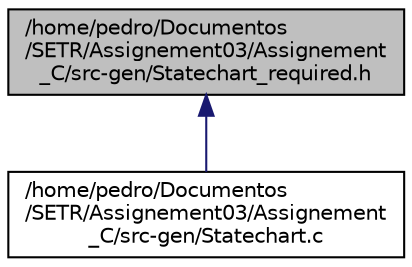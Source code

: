 digraph "/home/pedro/Documentos/SETR/Assignement03/Assignement_C/src-gen/Statechart_required.h"
{
 // LATEX_PDF_SIZE
  edge [fontname="Helvetica",fontsize="10",labelfontname="Helvetica",labelfontsize="10"];
  node [fontname="Helvetica",fontsize="10",shape=record];
  Node1 [label="/home/pedro/Documentos\l/SETR/Assignement03/Assignement\l_C/src-gen/Statechart_required.h",height=0.2,width=0.4,color="black", fillcolor="grey75", style="filled", fontcolor="black",tooltip=" "];
  Node1 -> Node2 [dir="back",color="midnightblue",fontsize="10",style="solid",fontname="Helvetica"];
  Node2 [label="/home/pedro/Documentos\l/SETR/Assignement03/Assignement\l_C/src-gen/Statechart.c",height=0.2,width=0.4,color="black", fillcolor="white", style="filled",URL="$Statechart_8c.html",tooltip=" "];
}
